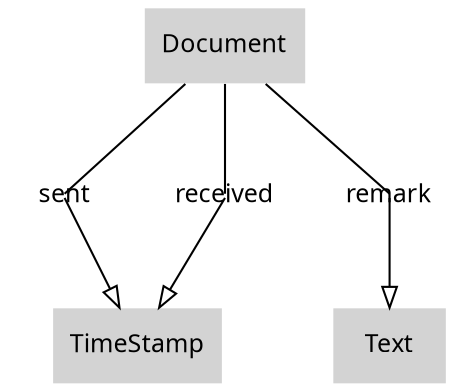 digraph Correspondence {
graph [overlap=false];
cpt_1 [fontsize=12, fontname=Sans, label=Document, shape=plaintext, style=filled, URL="Atlas.php?content=Concept&User=&Script=fsVIROENG.adl&Concept=(.fsVIROENG.adl)Document"];
cpt_2 [fontsize=12, fontname=Sans, label=TimeStamp, shape=plaintext, style=filled, URL="Atlas.php?content=Concept&User=&Script=fsVIROENG.adl&Concept=(.fsVIROENG.adl)TimeStamp"];
cpt_3 [fontsize=12, fontname=Sans, label=Text, shape=plaintext, style=filled, URL="Atlas.php?content=Concept&User=&Script=fsVIROENG.adl&Concept=(.fsVIROENG.adl)Text"];
relName_1 [fontsize=12, fontname=Sans, label=sent, shape=plaintext, bgcolor=white, URL="Atlas.php?content=Relatiedetails&User=&Script=fsVIROENG.adl&Relatiedetails=(.fsVIROENG.adl)sent[Document*TimeStamp]"];
relName_2 [fontsize=12, fontname=Sans, label=received, shape=plaintext, bgcolor=white, URL="Atlas.php?content=Relatiedetails&User=&Script=fsVIROENG.adl&Relatiedetails=(.fsVIROENG.adl)received[Document*TimeStamp]"];
relName_3 [fontsize=12, fontname=Sans, label=remark, shape=plaintext, bgcolor=white, URL="Atlas.php?content=Relatiedetails&User=&Script=fsVIROENG.adl&Relatiedetails=(.fsVIROENG.adl)remark[Document*Text]"];
cpt_1 -> relName_1 [len=1.2, arrowhead=none, arrowtail=none, headclip=false, dir=both];
relName_1 -> cpt_2 [len=1.2, arrowhead=onormal, arrowtail=none, tailclip=false];
cpt_1 -> relName_2 [len=1.2, arrowhead=none, arrowtail=none, headclip=false, dir=both];
relName_2 -> cpt_2 [len=1.2, arrowhead=onormal, arrowtail=none, tailclip=false];
cpt_1 -> relName_3 [len=1.2, arrowhead=none, arrowtail=none, headclip=false, dir=both];
relName_3 -> cpt_3 [len=1.2, arrowhead=onormal, arrowtail=none, tailclip=false];
}
